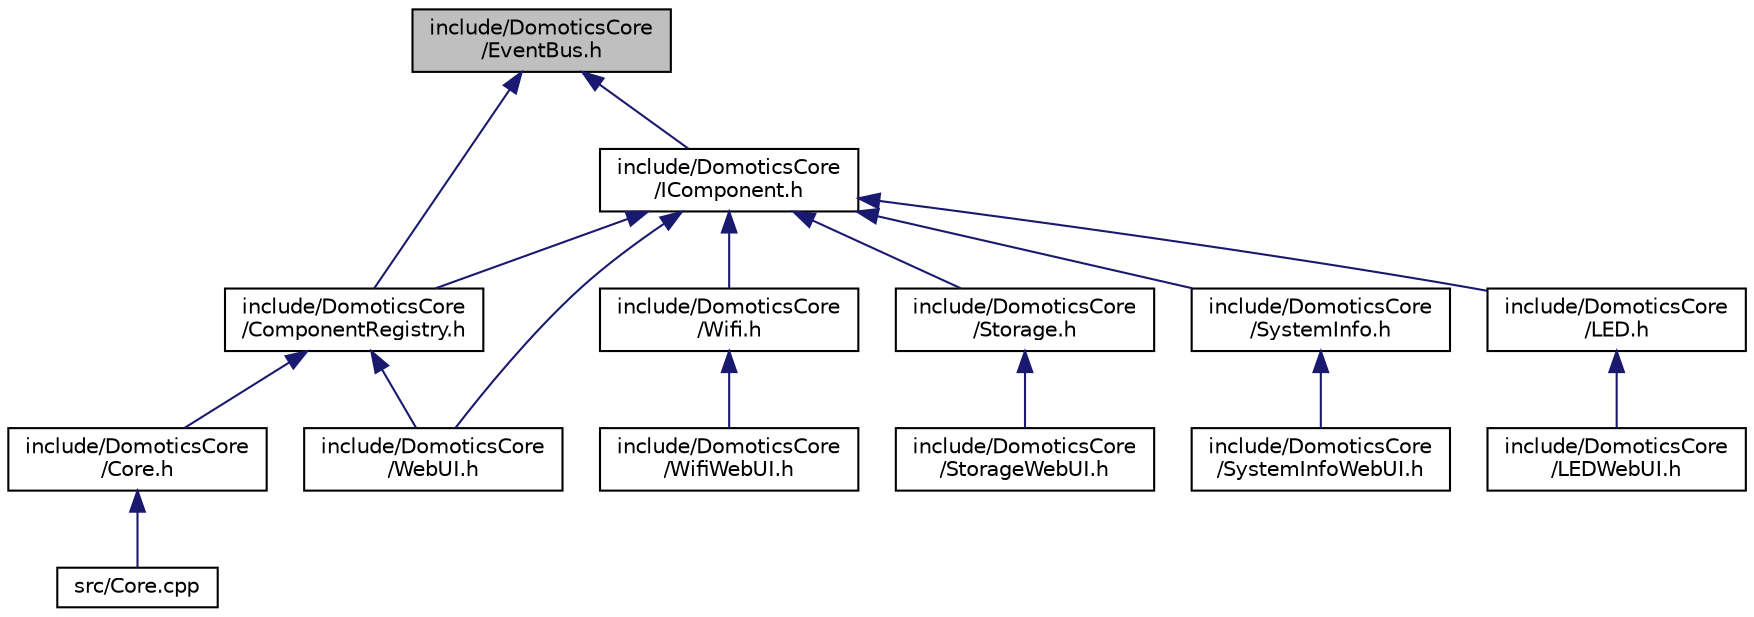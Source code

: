 digraph "include/DomoticsCore/EventBus.h"
{
 // LATEX_PDF_SIZE
  edge [fontname="Helvetica",fontsize="10",labelfontname="Helvetica",labelfontsize="10"];
  node [fontname="Helvetica",fontsize="10",shape=record];
  Node1 [label="include/DomoticsCore\l/EventBus.h",height=0.2,width=0.4,color="black", fillcolor="grey75", style="filled", fontcolor="black",tooltip=" "];
  Node1 -> Node2 [dir="back",color="midnightblue",fontsize="10",style="solid",fontname="Helvetica"];
  Node2 [label="include/DomoticsCore\l/ComponentRegistry.h",height=0.2,width=0.4,color="black", fillcolor="white", style="filled",URL="$ComponentRegistry_8h.html",tooltip=" "];
  Node2 -> Node3 [dir="back",color="midnightblue",fontsize="10",style="solid",fontname="Helvetica"];
  Node3 [label="include/DomoticsCore\l/Core.h",height=0.2,width=0.4,color="black", fillcolor="white", style="filled",URL="$Core_8h.html",tooltip="Declares the DomoticsCore::Core runtime responsible for component lifecycle and registry."];
  Node3 -> Node4 [dir="back",color="midnightblue",fontsize="10",style="solid",fontname="Helvetica"];
  Node4 [label="src/Core.cpp",height=0.2,width=0.4,color="black", fillcolor="white", style="filled",URL="$Core_8cpp.html",tooltip=" "];
  Node2 -> Node5 [dir="back",color="midnightblue",fontsize="10",style="solid",fontname="Helvetica"];
  Node5 [label="include/DomoticsCore\l/WebUI.h",height=0.2,width=0.4,color="black", fillcolor="white", style="filled",URL="$WebUI_8h.html",tooltip="Declares the DomoticsCore WebUI component and supporting types for dashboard integration."];
  Node1 -> Node6 [dir="back",color="midnightblue",fontsize="10",style="solid",fontname="Helvetica"];
  Node6 [label="include/DomoticsCore\l/IComponent.h",height=0.2,width=0.4,color="black", fillcolor="white", style="filled",URL="$IComponent_8h.html",tooltip=" "];
  Node6 -> Node2 [dir="back",color="midnightblue",fontsize="10",style="solid",fontname="Helvetica"];
  Node6 -> Node5 [dir="back",color="midnightblue",fontsize="10",style="solid",fontname="Helvetica"];
  Node6 -> Node7 [dir="back",color="midnightblue",fontsize="10",style="solid",fontname="Helvetica"];
  Node7 [label="include/DomoticsCore\l/Wifi.h",height=0.2,width=0.4,color="black", fillcolor="white", style="filled",URL="$Wifi_8h.html",tooltip="Declares the DomoticsCore WiFi component providing STA/AP management and async scanning."];
  Node7 -> Node8 [dir="back",color="midnightblue",fontsize="10",style="solid",fontname="Helvetica"];
  Node8 [label="include/DomoticsCore\l/WifiWebUI.h",height=0.2,width=0.4,color="black", fillcolor="white", style="filled",URL="$WifiWebUI_8h.html",tooltip=" "];
  Node6 -> Node9 [dir="back",color="midnightblue",fontsize="10",style="solid",fontname="Helvetica"];
  Node9 [label="include/DomoticsCore\l/Storage.h",height=0.2,width=0.4,color="black", fillcolor="white", style="filled",URL="$Storage_8h.html",tooltip="Declares the DomoticsCore Storage component built on ESP32 Preferences."];
  Node9 -> Node10 [dir="back",color="midnightblue",fontsize="10",style="solid",fontname="Helvetica"];
  Node10 [label="include/DomoticsCore\l/StorageWebUI.h",height=0.2,width=0.4,color="black", fillcolor="white", style="filled",URL="$StorageWebUI_8h.html",tooltip=" "];
  Node6 -> Node11 [dir="back",color="midnightblue",fontsize="10",style="solid",fontname="Helvetica"];
  Node11 [label="include/DomoticsCore\l/SystemInfo.h",height=0.2,width=0.4,color="black", fillcolor="white", style="filled",URL="$SystemInfo_8h.html",tooltip="Declares the DomoticsCore SystemInfo component for runtime diagnostics."];
  Node11 -> Node12 [dir="back",color="midnightblue",fontsize="10",style="solid",fontname="Helvetica"];
  Node12 [label="include/DomoticsCore\l/SystemInfoWebUI.h",height=0.2,width=0.4,color="black", fillcolor="white", style="filled",URL="$SystemInfoWebUI_8h.html",tooltip=" "];
  Node6 -> Node13 [dir="back",color="midnightblue",fontsize="10",style="solid",fontname="Helvetica"];
  Node13 [label="include/DomoticsCore\l/LED.h",height=0.2,width=0.4,color="black", fillcolor="white", style="filled",URL="$LED_8h.html",tooltip="Declares the DomoticsCore LED component for single-color and RGB LED control."];
  Node13 -> Node14 [dir="back",color="midnightblue",fontsize="10",style="solid",fontname="Helvetica"];
  Node14 [label="include/DomoticsCore\l/LEDWebUI.h",height=0.2,width=0.4,color="black", fillcolor="white", style="filled",URL="$LEDWebUI_8h.html",tooltip=" "];
}
